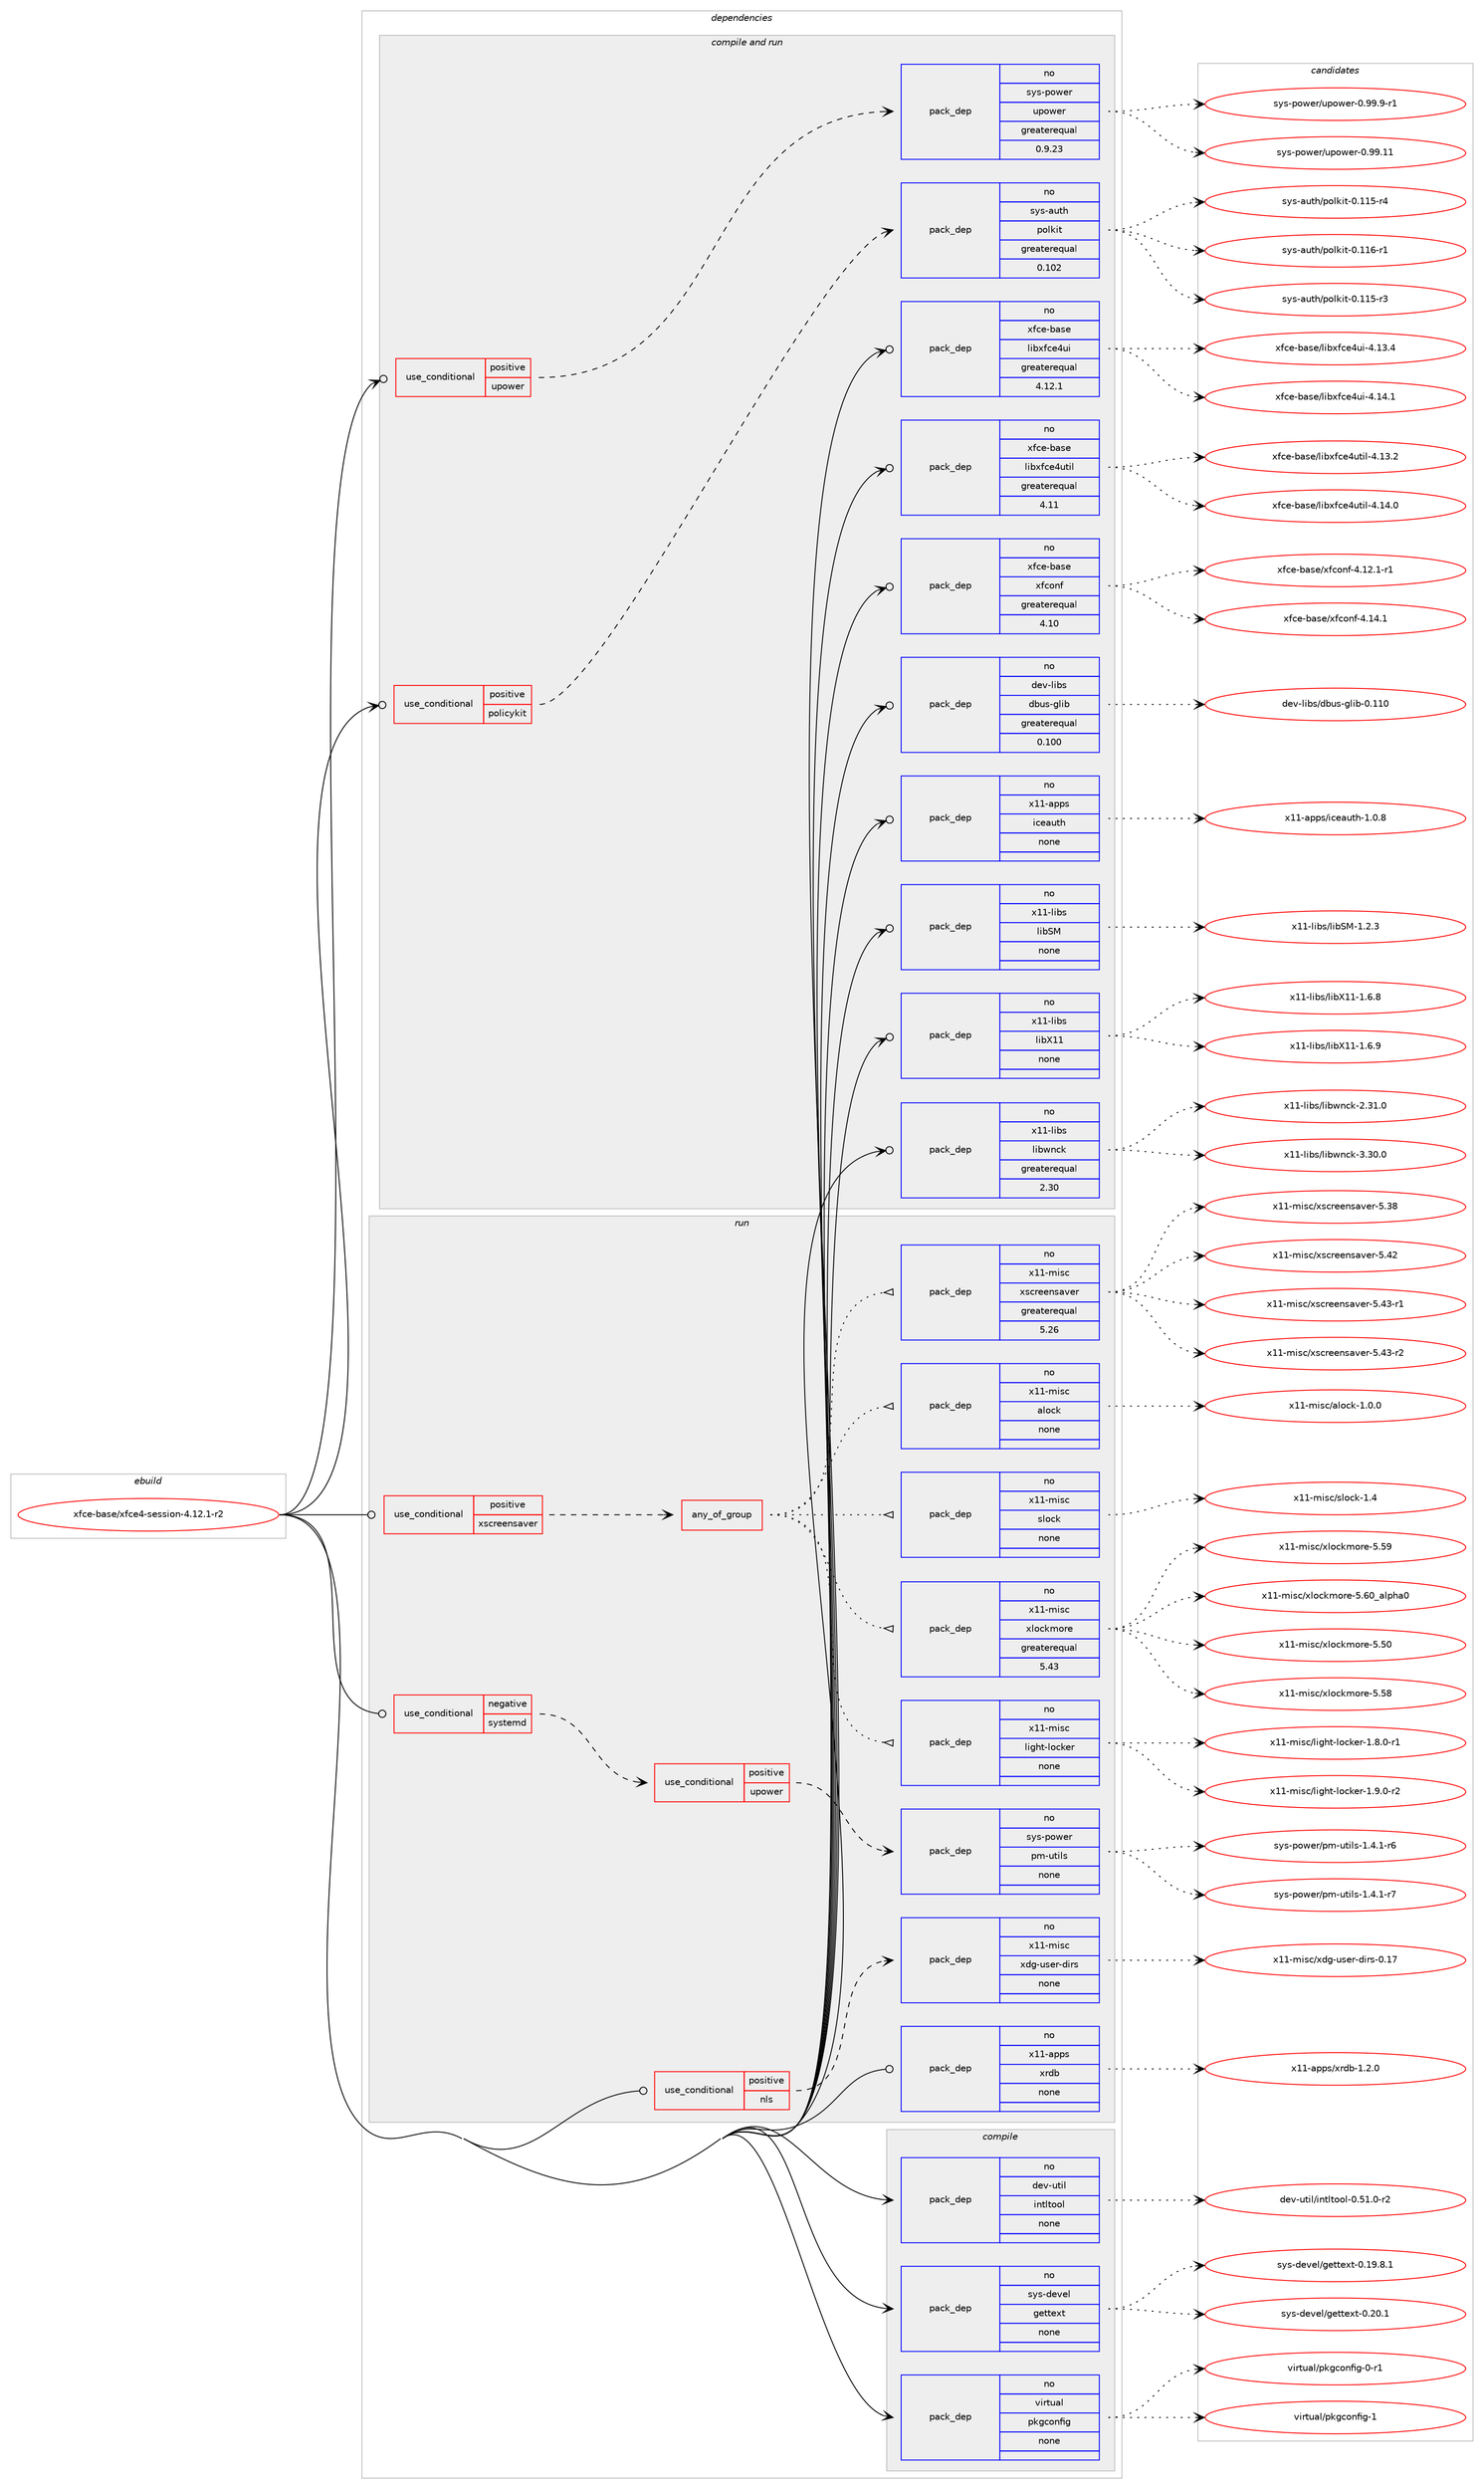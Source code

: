 digraph prolog {

# *************
# Graph options
# *************

newrank=true;
concentrate=true;
compound=true;
graph [rankdir=LR,fontname=Helvetica,fontsize=10,ranksep=1.5];#, ranksep=2.5, nodesep=0.2];
edge  [arrowhead=vee];
node  [fontname=Helvetica,fontsize=10];

# **********
# The ebuild
# **********

subgraph cluster_leftcol {
color=gray;
rank=same;
label=<<i>ebuild</i>>;
id [label="xfce-base/xfce4-session-4.12.1-r2", color=red, width=4, href="../xfce-base/xfce4-session-4.12.1-r2.svg"];
}

# ****************
# The dependencies
# ****************

subgraph cluster_midcol {
color=gray;
label=<<i>dependencies</i>>;
subgraph cluster_compile {
fillcolor="#eeeeee";
style=filled;
label=<<i>compile</i>>;
subgraph pack690303 {
dependency928159 [label=<<TABLE BORDER="0" CELLBORDER="1" CELLSPACING="0" CELLPADDING="4" WIDTH="220"><TR><TD ROWSPAN="6" CELLPADDING="30">pack_dep</TD></TR><TR><TD WIDTH="110">no</TD></TR><TR><TD>dev-util</TD></TR><TR><TD>intltool</TD></TR><TR><TD>none</TD></TR><TR><TD></TD></TR></TABLE>>, shape=none, color=blue];
}
id:e -> dependency928159:w [weight=20,style="solid",arrowhead="vee"];
subgraph pack690304 {
dependency928160 [label=<<TABLE BORDER="0" CELLBORDER="1" CELLSPACING="0" CELLPADDING="4" WIDTH="220"><TR><TD ROWSPAN="6" CELLPADDING="30">pack_dep</TD></TR><TR><TD WIDTH="110">no</TD></TR><TR><TD>sys-devel</TD></TR><TR><TD>gettext</TD></TR><TR><TD>none</TD></TR><TR><TD></TD></TR></TABLE>>, shape=none, color=blue];
}
id:e -> dependency928160:w [weight=20,style="solid",arrowhead="vee"];
subgraph pack690305 {
dependency928161 [label=<<TABLE BORDER="0" CELLBORDER="1" CELLSPACING="0" CELLPADDING="4" WIDTH="220"><TR><TD ROWSPAN="6" CELLPADDING="30">pack_dep</TD></TR><TR><TD WIDTH="110">no</TD></TR><TR><TD>virtual</TD></TR><TR><TD>pkgconfig</TD></TR><TR><TD>none</TD></TR><TR><TD></TD></TR></TABLE>>, shape=none, color=blue];
}
id:e -> dependency928161:w [weight=20,style="solid",arrowhead="vee"];
}
subgraph cluster_compileandrun {
fillcolor="#eeeeee";
style=filled;
label=<<i>compile and run</i>>;
subgraph cond220974 {
dependency928162 [label=<<TABLE BORDER="0" CELLBORDER="1" CELLSPACING="0" CELLPADDING="4"><TR><TD ROWSPAN="3" CELLPADDING="10">use_conditional</TD></TR><TR><TD>positive</TD></TR><TR><TD>policykit</TD></TR></TABLE>>, shape=none, color=red];
subgraph pack690306 {
dependency928163 [label=<<TABLE BORDER="0" CELLBORDER="1" CELLSPACING="0" CELLPADDING="4" WIDTH="220"><TR><TD ROWSPAN="6" CELLPADDING="30">pack_dep</TD></TR><TR><TD WIDTH="110">no</TD></TR><TR><TD>sys-auth</TD></TR><TR><TD>polkit</TD></TR><TR><TD>greaterequal</TD></TR><TR><TD>0.102</TD></TR></TABLE>>, shape=none, color=blue];
}
dependency928162:e -> dependency928163:w [weight=20,style="dashed",arrowhead="vee"];
}
id:e -> dependency928162:w [weight=20,style="solid",arrowhead="odotvee"];
subgraph cond220975 {
dependency928164 [label=<<TABLE BORDER="0" CELLBORDER="1" CELLSPACING="0" CELLPADDING="4"><TR><TD ROWSPAN="3" CELLPADDING="10">use_conditional</TD></TR><TR><TD>positive</TD></TR><TR><TD>upower</TD></TR></TABLE>>, shape=none, color=red];
subgraph pack690307 {
dependency928165 [label=<<TABLE BORDER="0" CELLBORDER="1" CELLSPACING="0" CELLPADDING="4" WIDTH="220"><TR><TD ROWSPAN="6" CELLPADDING="30">pack_dep</TD></TR><TR><TD WIDTH="110">no</TD></TR><TR><TD>sys-power</TD></TR><TR><TD>upower</TD></TR><TR><TD>greaterequal</TD></TR><TR><TD>0.9.23</TD></TR></TABLE>>, shape=none, color=blue];
}
dependency928164:e -> dependency928165:w [weight=20,style="dashed",arrowhead="vee"];
}
id:e -> dependency928164:w [weight=20,style="solid",arrowhead="odotvee"];
subgraph pack690308 {
dependency928166 [label=<<TABLE BORDER="0" CELLBORDER="1" CELLSPACING="0" CELLPADDING="4" WIDTH="220"><TR><TD ROWSPAN="6" CELLPADDING="30">pack_dep</TD></TR><TR><TD WIDTH="110">no</TD></TR><TR><TD>dev-libs</TD></TR><TR><TD>dbus-glib</TD></TR><TR><TD>greaterequal</TD></TR><TR><TD>0.100</TD></TR></TABLE>>, shape=none, color=blue];
}
id:e -> dependency928166:w [weight=20,style="solid",arrowhead="odotvee"];
subgraph pack690309 {
dependency928167 [label=<<TABLE BORDER="0" CELLBORDER="1" CELLSPACING="0" CELLPADDING="4" WIDTH="220"><TR><TD ROWSPAN="6" CELLPADDING="30">pack_dep</TD></TR><TR><TD WIDTH="110">no</TD></TR><TR><TD>x11-apps</TD></TR><TR><TD>iceauth</TD></TR><TR><TD>none</TD></TR><TR><TD></TD></TR></TABLE>>, shape=none, color=blue];
}
id:e -> dependency928167:w [weight=20,style="solid",arrowhead="odotvee"];
subgraph pack690310 {
dependency928168 [label=<<TABLE BORDER="0" CELLBORDER="1" CELLSPACING="0" CELLPADDING="4" WIDTH="220"><TR><TD ROWSPAN="6" CELLPADDING="30">pack_dep</TD></TR><TR><TD WIDTH="110">no</TD></TR><TR><TD>x11-libs</TD></TR><TR><TD>libSM</TD></TR><TR><TD>none</TD></TR><TR><TD></TD></TR></TABLE>>, shape=none, color=blue];
}
id:e -> dependency928168:w [weight=20,style="solid",arrowhead="odotvee"];
subgraph pack690311 {
dependency928169 [label=<<TABLE BORDER="0" CELLBORDER="1" CELLSPACING="0" CELLPADDING="4" WIDTH="220"><TR><TD ROWSPAN="6" CELLPADDING="30">pack_dep</TD></TR><TR><TD WIDTH="110">no</TD></TR><TR><TD>x11-libs</TD></TR><TR><TD>libX11</TD></TR><TR><TD>none</TD></TR><TR><TD></TD></TR></TABLE>>, shape=none, color=blue];
}
id:e -> dependency928169:w [weight=20,style="solid",arrowhead="odotvee"];
subgraph pack690312 {
dependency928170 [label=<<TABLE BORDER="0" CELLBORDER="1" CELLSPACING="0" CELLPADDING="4" WIDTH="220"><TR><TD ROWSPAN="6" CELLPADDING="30">pack_dep</TD></TR><TR><TD WIDTH="110">no</TD></TR><TR><TD>x11-libs</TD></TR><TR><TD>libwnck</TD></TR><TR><TD>greaterequal</TD></TR><TR><TD>2.30</TD></TR></TABLE>>, shape=none, color=blue];
}
id:e -> dependency928170:w [weight=20,style="solid",arrowhead="odotvee"];
subgraph pack690313 {
dependency928171 [label=<<TABLE BORDER="0" CELLBORDER="1" CELLSPACING="0" CELLPADDING="4" WIDTH="220"><TR><TD ROWSPAN="6" CELLPADDING="30">pack_dep</TD></TR><TR><TD WIDTH="110">no</TD></TR><TR><TD>xfce-base</TD></TR><TR><TD>libxfce4ui</TD></TR><TR><TD>greaterequal</TD></TR><TR><TD>4.12.1</TD></TR></TABLE>>, shape=none, color=blue];
}
id:e -> dependency928171:w [weight=20,style="solid",arrowhead="odotvee"];
subgraph pack690314 {
dependency928172 [label=<<TABLE BORDER="0" CELLBORDER="1" CELLSPACING="0" CELLPADDING="4" WIDTH="220"><TR><TD ROWSPAN="6" CELLPADDING="30">pack_dep</TD></TR><TR><TD WIDTH="110">no</TD></TR><TR><TD>xfce-base</TD></TR><TR><TD>libxfce4util</TD></TR><TR><TD>greaterequal</TD></TR><TR><TD>4.11</TD></TR></TABLE>>, shape=none, color=blue];
}
id:e -> dependency928172:w [weight=20,style="solid",arrowhead="odotvee"];
subgraph pack690315 {
dependency928173 [label=<<TABLE BORDER="0" CELLBORDER="1" CELLSPACING="0" CELLPADDING="4" WIDTH="220"><TR><TD ROWSPAN="6" CELLPADDING="30">pack_dep</TD></TR><TR><TD WIDTH="110">no</TD></TR><TR><TD>xfce-base</TD></TR><TR><TD>xfconf</TD></TR><TR><TD>greaterequal</TD></TR><TR><TD>4.10</TD></TR></TABLE>>, shape=none, color=blue];
}
id:e -> dependency928173:w [weight=20,style="solid",arrowhead="odotvee"];
}
subgraph cluster_run {
fillcolor="#eeeeee";
style=filled;
label=<<i>run</i>>;
subgraph cond220976 {
dependency928174 [label=<<TABLE BORDER="0" CELLBORDER="1" CELLSPACING="0" CELLPADDING="4"><TR><TD ROWSPAN="3" CELLPADDING="10">use_conditional</TD></TR><TR><TD>negative</TD></TR><TR><TD>systemd</TD></TR></TABLE>>, shape=none, color=red];
subgraph cond220977 {
dependency928175 [label=<<TABLE BORDER="0" CELLBORDER="1" CELLSPACING="0" CELLPADDING="4"><TR><TD ROWSPAN="3" CELLPADDING="10">use_conditional</TD></TR><TR><TD>positive</TD></TR><TR><TD>upower</TD></TR></TABLE>>, shape=none, color=red];
subgraph pack690316 {
dependency928176 [label=<<TABLE BORDER="0" CELLBORDER="1" CELLSPACING="0" CELLPADDING="4" WIDTH="220"><TR><TD ROWSPAN="6" CELLPADDING="30">pack_dep</TD></TR><TR><TD WIDTH="110">no</TD></TR><TR><TD>sys-power</TD></TR><TR><TD>pm-utils</TD></TR><TR><TD>none</TD></TR><TR><TD></TD></TR></TABLE>>, shape=none, color=blue];
}
dependency928175:e -> dependency928176:w [weight=20,style="dashed",arrowhead="vee"];
}
dependency928174:e -> dependency928175:w [weight=20,style="dashed",arrowhead="vee"];
}
id:e -> dependency928174:w [weight=20,style="solid",arrowhead="odot"];
subgraph cond220978 {
dependency928177 [label=<<TABLE BORDER="0" CELLBORDER="1" CELLSPACING="0" CELLPADDING="4"><TR><TD ROWSPAN="3" CELLPADDING="10">use_conditional</TD></TR><TR><TD>positive</TD></TR><TR><TD>nls</TD></TR></TABLE>>, shape=none, color=red];
subgraph pack690317 {
dependency928178 [label=<<TABLE BORDER="0" CELLBORDER="1" CELLSPACING="0" CELLPADDING="4" WIDTH="220"><TR><TD ROWSPAN="6" CELLPADDING="30">pack_dep</TD></TR><TR><TD WIDTH="110">no</TD></TR><TR><TD>x11-misc</TD></TR><TR><TD>xdg-user-dirs</TD></TR><TR><TD>none</TD></TR><TR><TD></TD></TR></TABLE>>, shape=none, color=blue];
}
dependency928177:e -> dependency928178:w [weight=20,style="dashed",arrowhead="vee"];
}
id:e -> dependency928177:w [weight=20,style="solid",arrowhead="odot"];
subgraph cond220979 {
dependency928179 [label=<<TABLE BORDER="0" CELLBORDER="1" CELLSPACING="0" CELLPADDING="4"><TR><TD ROWSPAN="3" CELLPADDING="10">use_conditional</TD></TR><TR><TD>positive</TD></TR><TR><TD>xscreensaver</TD></TR></TABLE>>, shape=none, color=red];
subgraph any16284 {
dependency928180 [label=<<TABLE BORDER="0" CELLBORDER="1" CELLSPACING="0" CELLPADDING="4"><TR><TD CELLPADDING="10">any_of_group</TD></TR></TABLE>>, shape=none, color=red];subgraph pack690318 {
dependency928181 [label=<<TABLE BORDER="0" CELLBORDER="1" CELLSPACING="0" CELLPADDING="4" WIDTH="220"><TR><TD ROWSPAN="6" CELLPADDING="30">pack_dep</TD></TR><TR><TD WIDTH="110">no</TD></TR><TR><TD>x11-misc</TD></TR><TR><TD>xscreensaver</TD></TR><TR><TD>greaterequal</TD></TR><TR><TD>5.26</TD></TR></TABLE>>, shape=none, color=blue];
}
dependency928180:e -> dependency928181:w [weight=20,style="dotted",arrowhead="oinv"];
subgraph pack690319 {
dependency928182 [label=<<TABLE BORDER="0" CELLBORDER="1" CELLSPACING="0" CELLPADDING="4" WIDTH="220"><TR><TD ROWSPAN="6" CELLPADDING="30">pack_dep</TD></TR><TR><TD WIDTH="110">no</TD></TR><TR><TD>x11-misc</TD></TR><TR><TD>light-locker</TD></TR><TR><TD>none</TD></TR><TR><TD></TD></TR></TABLE>>, shape=none, color=blue];
}
dependency928180:e -> dependency928182:w [weight=20,style="dotted",arrowhead="oinv"];
subgraph pack690320 {
dependency928183 [label=<<TABLE BORDER="0" CELLBORDER="1" CELLSPACING="0" CELLPADDING="4" WIDTH="220"><TR><TD ROWSPAN="6" CELLPADDING="30">pack_dep</TD></TR><TR><TD WIDTH="110">no</TD></TR><TR><TD>x11-misc</TD></TR><TR><TD>xlockmore</TD></TR><TR><TD>greaterequal</TD></TR><TR><TD>5.43</TD></TR></TABLE>>, shape=none, color=blue];
}
dependency928180:e -> dependency928183:w [weight=20,style="dotted",arrowhead="oinv"];
subgraph pack690321 {
dependency928184 [label=<<TABLE BORDER="0" CELLBORDER="1" CELLSPACING="0" CELLPADDING="4" WIDTH="220"><TR><TD ROWSPAN="6" CELLPADDING="30">pack_dep</TD></TR><TR><TD WIDTH="110">no</TD></TR><TR><TD>x11-misc</TD></TR><TR><TD>slock</TD></TR><TR><TD>none</TD></TR><TR><TD></TD></TR></TABLE>>, shape=none, color=blue];
}
dependency928180:e -> dependency928184:w [weight=20,style="dotted",arrowhead="oinv"];
subgraph pack690322 {
dependency928185 [label=<<TABLE BORDER="0" CELLBORDER="1" CELLSPACING="0" CELLPADDING="4" WIDTH="220"><TR><TD ROWSPAN="6" CELLPADDING="30">pack_dep</TD></TR><TR><TD WIDTH="110">no</TD></TR><TR><TD>x11-misc</TD></TR><TR><TD>alock</TD></TR><TR><TD>none</TD></TR><TR><TD></TD></TR></TABLE>>, shape=none, color=blue];
}
dependency928180:e -> dependency928185:w [weight=20,style="dotted",arrowhead="oinv"];
}
dependency928179:e -> dependency928180:w [weight=20,style="dashed",arrowhead="vee"];
}
id:e -> dependency928179:w [weight=20,style="solid",arrowhead="odot"];
subgraph pack690323 {
dependency928186 [label=<<TABLE BORDER="0" CELLBORDER="1" CELLSPACING="0" CELLPADDING="4" WIDTH="220"><TR><TD ROWSPAN="6" CELLPADDING="30">pack_dep</TD></TR><TR><TD WIDTH="110">no</TD></TR><TR><TD>x11-apps</TD></TR><TR><TD>xrdb</TD></TR><TR><TD>none</TD></TR><TR><TD></TD></TR></TABLE>>, shape=none, color=blue];
}
id:e -> dependency928186:w [weight=20,style="solid",arrowhead="odot"];
}
}

# **************
# The candidates
# **************

subgraph cluster_choices {
rank=same;
color=gray;
label=<<i>candidates</i>>;

subgraph choice690303 {
color=black;
nodesep=1;
choice1001011184511711610510847105110116108116111111108454846534946484511450 [label="dev-util/intltool-0.51.0-r2", color=red, width=4,href="../dev-util/intltool-0.51.0-r2.svg"];
dependency928159:e -> choice1001011184511711610510847105110116108116111111108454846534946484511450:w [style=dotted,weight="100"];
}
subgraph choice690304 {
color=black;
nodesep=1;
choice1151211154510010111810110847103101116116101120116454846495746564649 [label="sys-devel/gettext-0.19.8.1", color=red, width=4,href="../sys-devel/gettext-0.19.8.1.svg"];
choice115121115451001011181011084710310111611610112011645484650484649 [label="sys-devel/gettext-0.20.1", color=red, width=4,href="../sys-devel/gettext-0.20.1.svg"];
dependency928160:e -> choice1151211154510010111810110847103101116116101120116454846495746564649:w [style=dotted,weight="100"];
dependency928160:e -> choice115121115451001011181011084710310111611610112011645484650484649:w [style=dotted,weight="100"];
}
subgraph choice690305 {
color=black;
nodesep=1;
choice11810511411611797108471121071039911111010210510345484511449 [label="virtual/pkgconfig-0-r1", color=red, width=4,href="../virtual/pkgconfig-0-r1.svg"];
choice1181051141161179710847112107103991111101021051034549 [label="virtual/pkgconfig-1", color=red, width=4,href="../virtual/pkgconfig-1.svg"];
dependency928161:e -> choice11810511411611797108471121071039911111010210510345484511449:w [style=dotted,weight="100"];
dependency928161:e -> choice1181051141161179710847112107103991111101021051034549:w [style=dotted,weight="100"];
}
subgraph choice690306 {
color=black;
nodesep=1;
choice1151211154597117116104471121111081071051164548464949534511451 [label="sys-auth/polkit-0.115-r3", color=red, width=4,href="../sys-auth/polkit-0.115-r3.svg"];
choice1151211154597117116104471121111081071051164548464949534511452 [label="sys-auth/polkit-0.115-r4", color=red, width=4,href="../sys-auth/polkit-0.115-r4.svg"];
choice1151211154597117116104471121111081071051164548464949544511449 [label="sys-auth/polkit-0.116-r1", color=red, width=4,href="../sys-auth/polkit-0.116-r1.svg"];
dependency928163:e -> choice1151211154597117116104471121111081071051164548464949534511451:w [style=dotted,weight="100"];
dependency928163:e -> choice1151211154597117116104471121111081071051164548464949534511452:w [style=dotted,weight="100"];
dependency928163:e -> choice1151211154597117116104471121111081071051164548464949544511449:w [style=dotted,weight="100"];
}
subgraph choice690307 {
color=black;
nodesep=1;
choice11512111545112111119101114471171121111191011144548465757464949 [label="sys-power/upower-0.99.11", color=red, width=4,href="../sys-power/upower-0.99.11.svg"];
choice1151211154511211111910111447117112111119101114454846575746574511449 [label="sys-power/upower-0.99.9-r1", color=red, width=4,href="../sys-power/upower-0.99.9-r1.svg"];
dependency928165:e -> choice11512111545112111119101114471171121111191011144548465757464949:w [style=dotted,weight="100"];
dependency928165:e -> choice1151211154511211111910111447117112111119101114454846575746574511449:w [style=dotted,weight="100"];
}
subgraph choice690308 {
color=black;
nodesep=1;
choice100101118451081059811547100981171154510310810598454846494948 [label="dev-libs/dbus-glib-0.110", color=red, width=4,href="../dev-libs/dbus-glib-0.110.svg"];
dependency928166:e -> choice100101118451081059811547100981171154510310810598454846494948:w [style=dotted,weight="100"];
}
subgraph choice690309 {
color=black;
nodesep=1;
choice12049494597112112115471059910197117116104454946484656 [label="x11-apps/iceauth-1.0.8", color=red, width=4,href="../x11-apps/iceauth-1.0.8.svg"];
dependency928167:e -> choice12049494597112112115471059910197117116104454946484656:w [style=dotted,weight="100"];
}
subgraph choice690310 {
color=black;
nodesep=1;
choice1204949451081059811547108105988377454946504651 [label="x11-libs/libSM-1.2.3", color=red, width=4,href="../x11-libs/libSM-1.2.3.svg"];
dependency928168:e -> choice1204949451081059811547108105988377454946504651:w [style=dotted,weight="100"];
}
subgraph choice690311 {
color=black;
nodesep=1;
choice120494945108105981154710810598884949454946544656 [label="x11-libs/libX11-1.6.8", color=red, width=4,href="../x11-libs/libX11-1.6.8.svg"];
choice120494945108105981154710810598884949454946544657 [label="x11-libs/libX11-1.6.9", color=red, width=4,href="../x11-libs/libX11-1.6.9.svg"];
dependency928169:e -> choice120494945108105981154710810598884949454946544656:w [style=dotted,weight="100"];
dependency928169:e -> choice120494945108105981154710810598884949454946544657:w [style=dotted,weight="100"];
}
subgraph choice690312 {
color=black;
nodesep=1;
choice1204949451081059811547108105981191109910745504651494648 [label="x11-libs/libwnck-2.31.0", color=red, width=4,href="../x11-libs/libwnck-2.31.0.svg"];
choice1204949451081059811547108105981191109910745514651484648 [label="x11-libs/libwnck-3.30.0", color=red, width=4,href="../x11-libs/libwnck-3.30.0.svg"];
dependency928170:e -> choice1204949451081059811547108105981191109910745504651494648:w [style=dotted,weight="100"];
dependency928170:e -> choice1204949451081059811547108105981191109910745514651484648:w [style=dotted,weight="100"];
}
subgraph choice690313 {
color=black;
nodesep=1;
choice120102991014598971151014710810598120102991015211710545524649514652 [label="xfce-base/libxfce4ui-4.13.4", color=red, width=4,href="../xfce-base/libxfce4ui-4.13.4.svg"];
choice120102991014598971151014710810598120102991015211710545524649524649 [label="xfce-base/libxfce4ui-4.14.1", color=red, width=4,href="../xfce-base/libxfce4ui-4.14.1.svg"];
dependency928171:e -> choice120102991014598971151014710810598120102991015211710545524649514652:w [style=dotted,weight="100"];
dependency928171:e -> choice120102991014598971151014710810598120102991015211710545524649524649:w [style=dotted,weight="100"];
}
subgraph choice690314 {
color=black;
nodesep=1;
choice120102991014598971151014710810598120102991015211711610510845524649514650 [label="xfce-base/libxfce4util-4.13.2", color=red, width=4,href="../xfce-base/libxfce4util-4.13.2.svg"];
choice120102991014598971151014710810598120102991015211711610510845524649524648 [label="xfce-base/libxfce4util-4.14.0", color=red, width=4,href="../xfce-base/libxfce4util-4.14.0.svg"];
dependency928172:e -> choice120102991014598971151014710810598120102991015211711610510845524649514650:w [style=dotted,weight="100"];
dependency928172:e -> choice120102991014598971151014710810598120102991015211711610510845524649524648:w [style=dotted,weight="100"];
}
subgraph choice690315 {
color=black;
nodesep=1;
choice120102991014598971151014712010299111110102455246495046494511449 [label="xfce-base/xfconf-4.12.1-r1", color=red, width=4,href="../xfce-base/xfconf-4.12.1-r1.svg"];
choice12010299101459897115101471201029911111010245524649524649 [label="xfce-base/xfconf-4.14.1", color=red, width=4,href="../xfce-base/xfconf-4.14.1.svg"];
dependency928173:e -> choice120102991014598971151014712010299111110102455246495046494511449:w [style=dotted,weight="100"];
dependency928173:e -> choice12010299101459897115101471201029911111010245524649524649:w [style=dotted,weight="100"];
}
subgraph choice690316 {
color=black;
nodesep=1;
choice1151211154511211111910111447112109451171161051081154549465246494511454 [label="sys-power/pm-utils-1.4.1-r6", color=red, width=4,href="../sys-power/pm-utils-1.4.1-r6.svg"];
choice1151211154511211111910111447112109451171161051081154549465246494511455 [label="sys-power/pm-utils-1.4.1-r7", color=red, width=4,href="../sys-power/pm-utils-1.4.1-r7.svg"];
dependency928176:e -> choice1151211154511211111910111447112109451171161051081154549465246494511454:w [style=dotted,weight="100"];
dependency928176:e -> choice1151211154511211111910111447112109451171161051081154549465246494511455:w [style=dotted,weight="100"];
}
subgraph choice690317 {
color=black;
nodesep=1;
choice120494945109105115994712010010345117115101114451001051141154548464955 [label="x11-misc/xdg-user-dirs-0.17", color=red, width=4,href="../x11-misc/xdg-user-dirs-0.17.svg"];
dependency928178:e -> choice120494945109105115994712010010345117115101114451001051141154548464955:w [style=dotted,weight="100"];
}
subgraph choice690318 {
color=black;
nodesep=1;
choice120494945109105115994712011599114101101110115971181011144553465156 [label="x11-misc/xscreensaver-5.38", color=red, width=4,href="../x11-misc/xscreensaver-5.38.svg"];
choice120494945109105115994712011599114101101110115971181011144553465250 [label="x11-misc/xscreensaver-5.42", color=red, width=4,href="../x11-misc/xscreensaver-5.42.svg"];
choice1204949451091051159947120115991141011011101159711810111445534652514511449 [label="x11-misc/xscreensaver-5.43-r1", color=red, width=4,href="../x11-misc/xscreensaver-5.43-r1.svg"];
choice1204949451091051159947120115991141011011101159711810111445534652514511450 [label="x11-misc/xscreensaver-5.43-r2", color=red, width=4,href="../x11-misc/xscreensaver-5.43-r2.svg"];
dependency928181:e -> choice120494945109105115994712011599114101101110115971181011144553465156:w [style=dotted,weight="100"];
dependency928181:e -> choice120494945109105115994712011599114101101110115971181011144553465250:w [style=dotted,weight="100"];
dependency928181:e -> choice1204949451091051159947120115991141011011101159711810111445534652514511449:w [style=dotted,weight="100"];
dependency928181:e -> choice1204949451091051159947120115991141011011101159711810111445534652514511450:w [style=dotted,weight="100"];
}
subgraph choice690319 {
color=black;
nodesep=1;
choice120494945109105115994710810510310411645108111991071011144549465646484511449 [label="x11-misc/light-locker-1.8.0-r1", color=red, width=4,href="../x11-misc/light-locker-1.8.0-r1.svg"];
choice120494945109105115994710810510310411645108111991071011144549465746484511450 [label="x11-misc/light-locker-1.9.0-r2", color=red, width=4,href="../x11-misc/light-locker-1.9.0-r2.svg"];
dependency928182:e -> choice120494945109105115994710810510310411645108111991071011144549465646484511449:w [style=dotted,weight="100"];
dependency928182:e -> choice120494945109105115994710810510310411645108111991071011144549465746484511450:w [style=dotted,weight="100"];
}
subgraph choice690320 {
color=black;
nodesep=1;
choice1204949451091051159947120108111991071091111141014553465348 [label="x11-misc/xlockmore-5.50", color=red, width=4,href="../x11-misc/xlockmore-5.50.svg"];
choice1204949451091051159947120108111991071091111141014553465356 [label="x11-misc/xlockmore-5.58", color=red, width=4,href="../x11-misc/xlockmore-5.58.svg"];
choice1204949451091051159947120108111991071091111141014553465357 [label="x11-misc/xlockmore-5.59", color=red, width=4,href="../x11-misc/xlockmore-5.59.svg"];
choice120494945109105115994712010811199107109111114101455346544895971081121049748 [label="x11-misc/xlockmore-5.60_alpha0", color=red, width=4,href="../x11-misc/xlockmore-5.60_alpha0.svg"];
dependency928183:e -> choice1204949451091051159947120108111991071091111141014553465348:w [style=dotted,weight="100"];
dependency928183:e -> choice1204949451091051159947120108111991071091111141014553465356:w [style=dotted,weight="100"];
dependency928183:e -> choice1204949451091051159947120108111991071091111141014553465357:w [style=dotted,weight="100"];
dependency928183:e -> choice120494945109105115994712010811199107109111114101455346544895971081121049748:w [style=dotted,weight="100"];
}
subgraph choice690321 {
color=black;
nodesep=1;
choice12049494510910511599471151081119910745494652 [label="x11-misc/slock-1.4", color=red, width=4,href="../x11-misc/slock-1.4.svg"];
dependency928184:e -> choice12049494510910511599471151081119910745494652:w [style=dotted,weight="100"];
}
subgraph choice690322 {
color=black;
nodesep=1;
choice12049494510910511599479710811199107454946484648 [label="x11-misc/alock-1.0.0", color=red, width=4,href="../x11-misc/alock-1.0.0.svg"];
dependency928185:e -> choice12049494510910511599479710811199107454946484648:w [style=dotted,weight="100"];
}
subgraph choice690323 {
color=black;
nodesep=1;
choice120494945971121121154712011410098454946504648 [label="x11-apps/xrdb-1.2.0", color=red, width=4,href="../x11-apps/xrdb-1.2.0.svg"];
dependency928186:e -> choice120494945971121121154712011410098454946504648:w [style=dotted,weight="100"];
}
}

}
